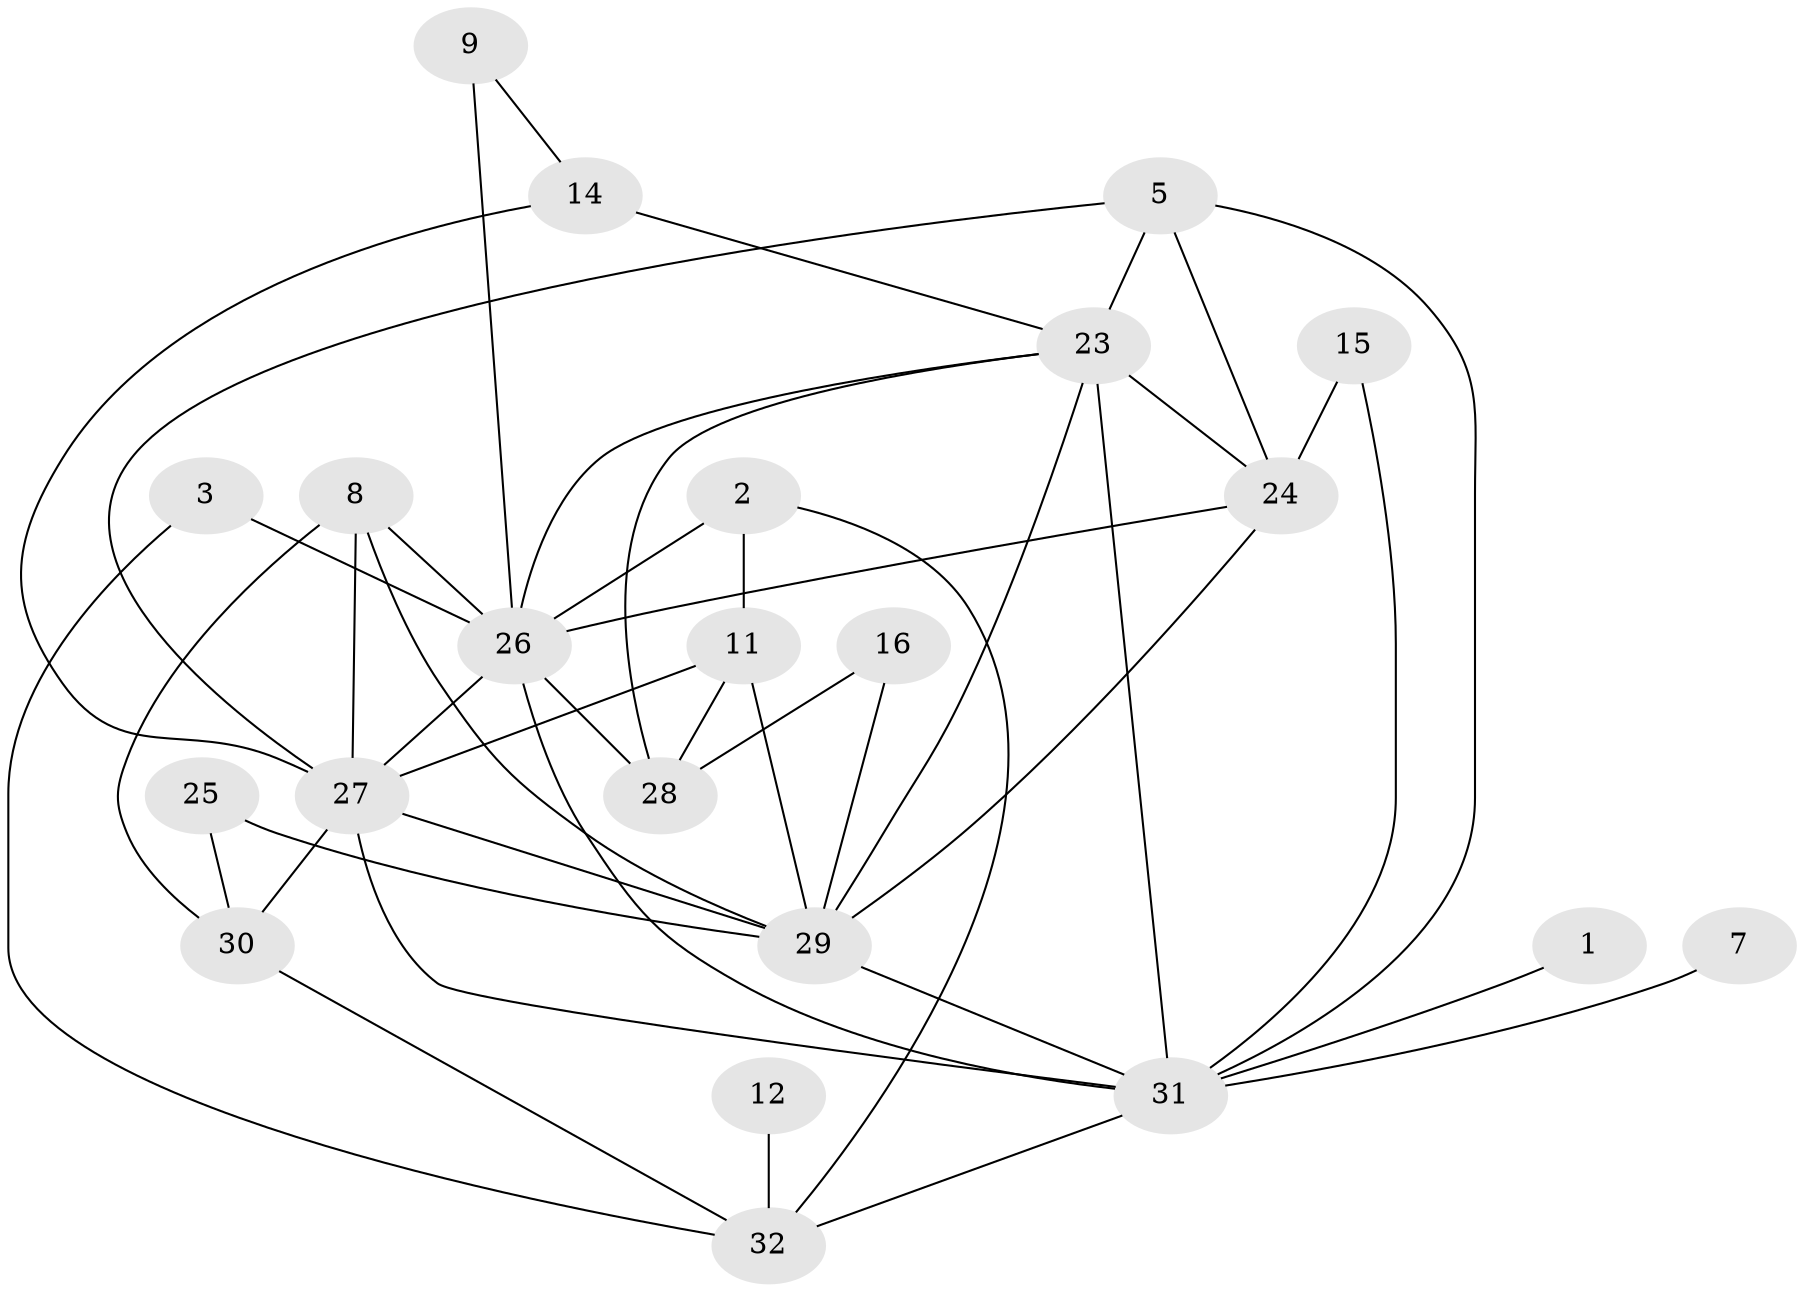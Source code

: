 // original degree distribution, {2: 0.2079207920792079, 1: 0.22772277227722773, 3: 0.22772277227722773, 4: 0.1188118811881188, 5: 0.09900990099009901, 0: 0.0891089108910891, 6: 0.0297029702970297}
// Generated by graph-tools (version 1.1) at 2025/35/03/04/25 23:35:45]
// undirected, 22 vertices, 45 edges
graph export_dot {
  node [color=gray90,style=filled];
  1;
  2;
  3;
  5;
  7;
  8;
  9;
  11;
  12;
  14;
  15;
  16;
  23;
  24;
  25;
  26;
  27;
  28;
  29;
  30;
  31;
  32;
  1 -- 31 [weight=1.0];
  2 -- 11 [weight=1.0];
  2 -- 26 [weight=2.0];
  2 -- 32 [weight=1.0];
  3 -- 26 [weight=1.0];
  3 -- 32 [weight=1.0];
  5 -- 23 [weight=1.0];
  5 -- 24 [weight=1.0];
  5 -- 27 [weight=1.0];
  5 -- 31 [weight=1.0];
  7 -- 31 [weight=1.0];
  8 -- 26 [weight=1.0];
  8 -- 27 [weight=1.0];
  8 -- 29 [weight=1.0];
  8 -- 30 [weight=1.0];
  9 -- 14 [weight=1.0];
  9 -- 26 [weight=2.0];
  11 -- 27 [weight=1.0];
  11 -- 28 [weight=1.0];
  11 -- 29 [weight=1.0];
  12 -- 32 [weight=1.0];
  14 -- 23 [weight=1.0];
  14 -- 27 [weight=1.0];
  15 -- 24 [weight=1.0];
  15 -- 31 [weight=1.0];
  16 -- 28 [weight=1.0];
  16 -- 29 [weight=2.0];
  23 -- 24 [weight=1.0];
  23 -- 26 [weight=2.0];
  23 -- 28 [weight=1.0];
  23 -- 29 [weight=1.0];
  23 -- 31 [weight=3.0];
  24 -- 26 [weight=1.0];
  24 -- 29 [weight=1.0];
  25 -- 29 [weight=1.0];
  25 -- 30 [weight=1.0];
  26 -- 27 [weight=2.0];
  26 -- 28 [weight=2.0];
  26 -- 31 [weight=1.0];
  27 -- 29 [weight=2.0];
  27 -- 30 [weight=1.0];
  27 -- 31 [weight=1.0];
  29 -- 31 [weight=1.0];
  30 -- 32 [weight=1.0];
  31 -- 32 [weight=1.0];
}
